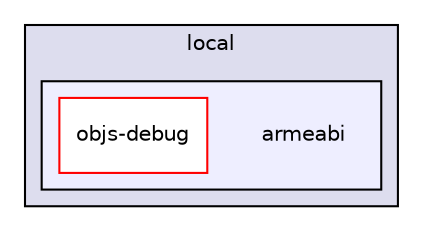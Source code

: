 digraph "fmod/android/fmodstudioapi10503android/api/lowlevel/examples/eclipse/play_sound/obj/local/armeabi" {
  compound=true
  node [ fontsize="10", fontname="Helvetica"];
  edge [ labelfontsize="10", labelfontname="Helvetica"];
  subgraph clusterdir_ce623a5a54e0e9dbce8bb08b57ddfa1f {
    graph [ bgcolor="#ddddee", pencolor="black", label="local" fontname="Helvetica", fontsize="10", URL="dir_ce623a5a54e0e9dbce8bb08b57ddfa1f.html"]
  subgraph clusterdir_5e8393fcb30358e53e095ef3222dd705 {
    graph [ bgcolor="#eeeeff", pencolor="black", label="" URL="dir_5e8393fcb30358e53e095ef3222dd705.html"];
    dir_5e8393fcb30358e53e095ef3222dd705 [shape=plaintext label="armeabi"];
    dir_66e1a17ec5046cf86a1107868604fc95 [shape=box label="objs-debug" color="red" fillcolor="white" style="filled" URL="dir_66e1a17ec5046cf86a1107868604fc95.html"];
  }
  }
}
